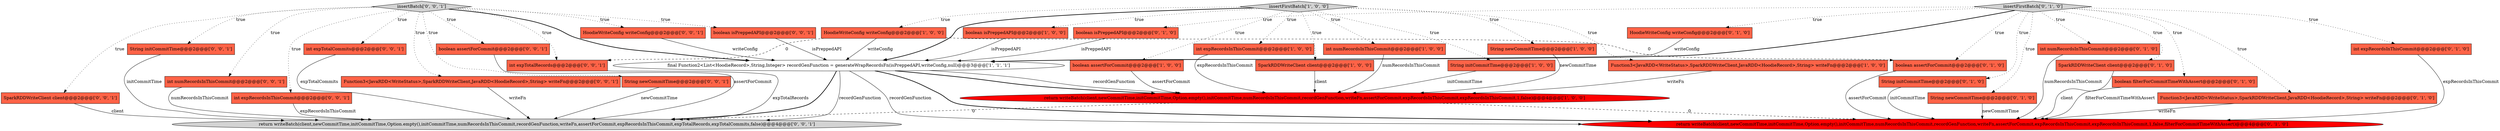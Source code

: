 digraph {
26 [style = filled, label = "boolean isPreppedAPI@@@2@@@['0', '0', '1']", fillcolor = tomato, shape = box image = "AAA0AAABBB3BBB"];
12 [style = filled, label = "boolean isPreppedAPI@@@2@@@['0', '1', '0']", fillcolor = tomato, shape = box image = "AAA0AAABBB2BBB"];
21 [style = filled, label = "String initCommitTime@@@2@@@['0', '1', '0']", fillcolor = tomato, shape = box image = "AAA0AAABBB2BBB"];
8 [style = filled, label = "SparkRDDWriteClient client@@@2@@@['1', '0', '0']", fillcolor = tomato, shape = box image = "AAA0AAABBB1BBB"];
29 [style = filled, label = "insertBatch['0', '0', '1']", fillcolor = lightgray, shape = diamond image = "AAA0AAABBB3BBB"];
4 [style = filled, label = "int numRecordsInThisCommit@@@2@@@['1', '0', '0']", fillcolor = tomato, shape = box image = "AAA0AAABBB1BBB"];
33 [style = filled, label = "int expTotalCommits@@@2@@@['0', '0', '1']", fillcolor = tomato, shape = box image = "AAA0AAABBB3BBB"];
34 [style = filled, label = "String newCommitTime@@@2@@@['0', '0', '1']", fillcolor = tomato, shape = box image = "AAA0AAABBB3BBB"];
17 [style = filled, label = "String newCommitTime@@@2@@@['0', '1', '0']", fillcolor = tomato, shape = box image = "AAA0AAABBB2BBB"];
19 [style = filled, label = "int numRecordsInThisCommit@@@2@@@['0', '1', '0']", fillcolor = tomato, shape = box image = "AAA0AAABBB2BBB"];
13 [style = filled, label = "SparkRDDWriteClient client@@@2@@@['0', '1', '0']", fillcolor = tomato, shape = box image = "AAA0AAABBB2BBB"];
6 [style = filled, label = "boolean assertForCommit@@@2@@@['1', '0', '0']", fillcolor = tomato, shape = box image = "AAA0AAABBB1BBB"];
31 [style = filled, label = "HoodieWriteConfig writeConfig@@@2@@@['0', '0', '1']", fillcolor = tomato, shape = box image = "AAA0AAABBB3BBB"];
10 [style = filled, label = "HoodieWriteConfig writeConfig@@@2@@@['1', '0', '0']", fillcolor = tomato, shape = box image = "AAA1AAABBB1BBB"];
25 [style = filled, label = "return writeBatch(client,newCommitTime,initCommitTime,Option.empty(),initCommitTime,numRecordsInThisCommit,recordGenFunction,writeFn,assertForCommit,expRecordsInThisCommit,expTotalRecords,expTotalCommits,false)@@@4@@@['0', '0', '1']", fillcolor = lightgray, shape = ellipse image = "AAA0AAABBB3BBB"];
3 [style = filled, label = "return writeBatch(client,newCommitTime,initCommitTime,Option.empty(),initCommitTime,numRecordsInThisCommit,recordGenFunction,writeFn,assertForCommit,expRecordsInThisCommit,expRecordsInThisCommit,1,false)@@@4@@@['1', '0', '0']", fillcolor = red, shape = ellipse image = "AAA1AAABBB1BBB"];
18 [style = filled, label = "boolean filterForCommitTimeWithAssert@@@2@@@['0', '1', '0']", fillcolor = tomato, shape = box image = "AAA0AAABBB2BBB"];
24 [style = filled, label = "boolean assertForCommit@@@2@@@['0', '0', '1']", fillcolor = tomato, shape = box image = "AAA0AAABBB3BBB"];
2 [style = filled, label = "int expRecordsInThisCommit@@@2@@@['1', '0', '0']", fillcolor = tomato, shape = box image = "AAA0AAABBB1BBB"];
27 [style = filled, label = "Function3<JavaRDD<WriteStatus>,SparkRDDWriteClient,JavaRDD<HoodieRecord>,String> writeFn@@@2@@@['0', '0', '1']", fillcolor = tomato, shape = box image = "AAA0AAABBB3BBB"];
11 [style = filled, label = "final Function2<List<HoodieRecord>,String,Integer> recordGenFunction = generateWrapRecordsFn(isPreppedAPI,writeConfig,null)@@@3@@@['1', '1', '1']", fillcolor = white, shape = ellipse image = "AAA0AAABBB1BBB"];
1 [style = filled, label = "insertFirstBatch['1', '0', '0']", fillcolor = lightgray, shape = diamond image = "AAA0AAABBB1BBB"];
32 [style = filled, label = "SparkRDDWriteClient client@@@2@@@['0', '0', '1']", fillcolor = tomato, shape = box image = "AAA0AAABBB3BBB"];
35 [style = filled, label = "String initCommitTime@@@2@@@['0', '0', '1']", fillcolor = tomato, shape = box image = "AAA0AAABBB3BBB"];
36 [style = filled, label = "int expTotalRecords@@@2@@@['0', '0', '1']", fillcolor = tomato, shape = box image = "AAA0AAABBB3BBB"];
0 [style = filled, label = "String initCommitTime@@@2@@@['1', '0', '0']", fillcolor = tomato, shape = box image = "AAA0AAABBB1BBB"];
28 [style = filled, label = "int numRecordsInThisCommit@@@2@@@['0', '0', '1']", fillcolor = tomato, shape = box image = "AAA0AAABBB3BBB"];
9 [style = filled, label = "String newCommitTime@@@2@@@['1', '0', '0']", fillcolor = tomato, shape = box image = "AAA0AAABBB1BBB"];
16 [style = filled, label = "return writeBatch(client,newCommitTime,initCommitTime,Option.empty(),initCommitTime,numRecordsInThisCommit,recordGenFunction,writeFn,assertForCommit,expRecordsInThisCommit,expRecordsInThisCommit,1,false,filterForCommitTimeWithAssert)@@@4@@@['0', '1', '0']", fillcolor = red, shape = ellipse image = "AAA1AAABBB2BBB"];
20 [style = filled, label = "Function3<JavaRDD<WriteStatus>,SparkRDDWriteClient,JavaRDD<HoodieRecord>,String> writeFn@@@2@@@['0', '1', '0']", fillcolor = tomato, shape = box image = "AAA0AAABBB2BBB"];
22 [style = filled, label = "int expRecordsInThisCommit@@@2@@@['0', '1', '0']", fillcolor = tomato, shape = box image = "AAA0AAABBB2BBB"];
23 [style = filled, label = "boolean assertForCommit@@@2@@@['0', '1', '0']", fillcolor = tomato, shape = box image = "AAA1AAABBB2BBB"];
30 [style = filled, label = "int expRecordsInThisCommit@@@2@@@['0', '0', '1']", fillcolor = tomato, shape = box image = "AAA0AAABBB3BBB"];
7 [style = filled, label = "boolean isPreppedAPI@@@2@@@['1', '0', '0']", fillcolor = tomato, shape = box image = "AAA0AAABBB1BBB"];
5 [style = filled, label = "Function3<JavaRDD<WriteStatus>,SparkRDDWriteClient,JavaRDD<HoodieRecord>,String> writeFn@@@2@@@['1', '0', '0']", fillcolor = tomato, shape = box image = "AAA0AAABBB1BBB"];
15 [style = filled, label = "HoodieWriteConfig writeConfig@@@2@@@['0', '1', '0']", fillcolor = tomato, shape = box image = "AAA0AAABBB2BBB"];
14 [style = filled, label = "insertFirstBatch['0', '1', '0']", fillcolor = lightgray, shape = diamond image = "AAA0AAABBB2BBB"];
11->16 [style = bold, label=""];
28->25 [style = solid, label="numRecordsInThisCommit"];
22->16 [style = solid, label="expRecordsInThisCommit"];
35->25 [style = solid, label="initCommitTime"];
18->16 [style = solid, label="filterForCommitTimeWithAssert"];
14->19 [style = dotted, label="true"];
1->10 [style = dotted, label="true"];
19->16 [style = solid, label="numRecordsInThisCommit"];
14->12 [style = dotted, label="true"];
10->36 [style = dashed, label="0"];
2->3 [style = solid, label="expRecordsInThisCommit"];
29->34 [style = dotted, label="true"];
29->27 [style = dotted, label="true"];
7->11 [style = solid, label="isPreppedAPI"];
6->3 [style = solid, label="assertForCommit"];
23->16 [style = solid, label="assertForCommit"];
3->16 [style = dashed, label="0"];
33->25 [style = solid, label="expTotalCommits"];
5->3 [style = solid, label="writeFn"];
8->3 [style = solid, label="client"];
14->23 [style = dotted, label="true"];
14->22 [style = dotted, label="true"];
1->4 [style = dotted, label="true"];
4->3 [style = solid, label="numRecordsInThisCommit"];
26->11 [style = solid, label="isPreppedAPI"];
11->16 [style = solid, label="recordGenFunction"];
29->26 [style = dotted, label="true"];
24->25 [style = solid, label="assertForCommit"];
34->25 [style = solid, label="newCommitTime"];
14->13 [style = dotted, label="true"];
1->11 [style = bold, label=""];
10->11 [style = solid, label="writeConfig"];
1->7 [style = dotted, label="true"];
14->20 [style = dotted, label="true"];
14->17 [style = dotted, label="true"];
0->3 [style = solid, label="initCommitTime"];
13->16 [style = solid, label="client"];
14->15 [style = dotted, label="true"];
14->21 [style = dotted, label="true"];
29->11 [style = bold, label=""];
29->28 [style = dotted, label="true"];
11->3 [style = bold, label=""];
11->3 [style = solid, label="recordGenFunction"];
31->11 [style = solid, label="writeConfig"];
1->9 [style = dotted, label="true"];
27->25 [style = solid, label="writeFn"];
12->11 [style = solid, label="isPreppedAPI"];
1->8 [style = dotted, label="true"];
29->30 [style = dotted, label="true"];
32->25 [style = solid, label="client"];
1->6 [style = dotted, label="true"];
17->16 [style = solid, label="newCommitTime"];
29->33 [style = dotted, label="true"];
21->16 [style = solid, label="initCommitTime"];
1->0 [style = dotted, label="true"];
30->25 [style = solid, label="expRecordsInThisCommit"];
11->25 [style = solid, label="recordGenFunction"];
1->2 [style = dotted, label="true"];
10->23 [style = dashed, label="0"];
15->11 [style = solid, label="writeConfig"];
14->11 [style = bold, label=""];
1->5 [style = dotted, label="true"];
14->18 [style = dotted, label="true"];
29->32 [style = dotted, label="true"];
20->16 [style = solid, label="writeFn"];
36->25 [style = solid, label="expTotalRecords"];
29->35 [style = dotted, label="true"];
11->25 [style = bold, label=""];
29->24 [style = dotted, label="true"];
9->3 [style = solid, label="newCommitTime"];
29->36 [style = dotted, label="true"];
29->31 [style = dotted, label="true"];
3->25 [style = dashed, label="0"];
}
